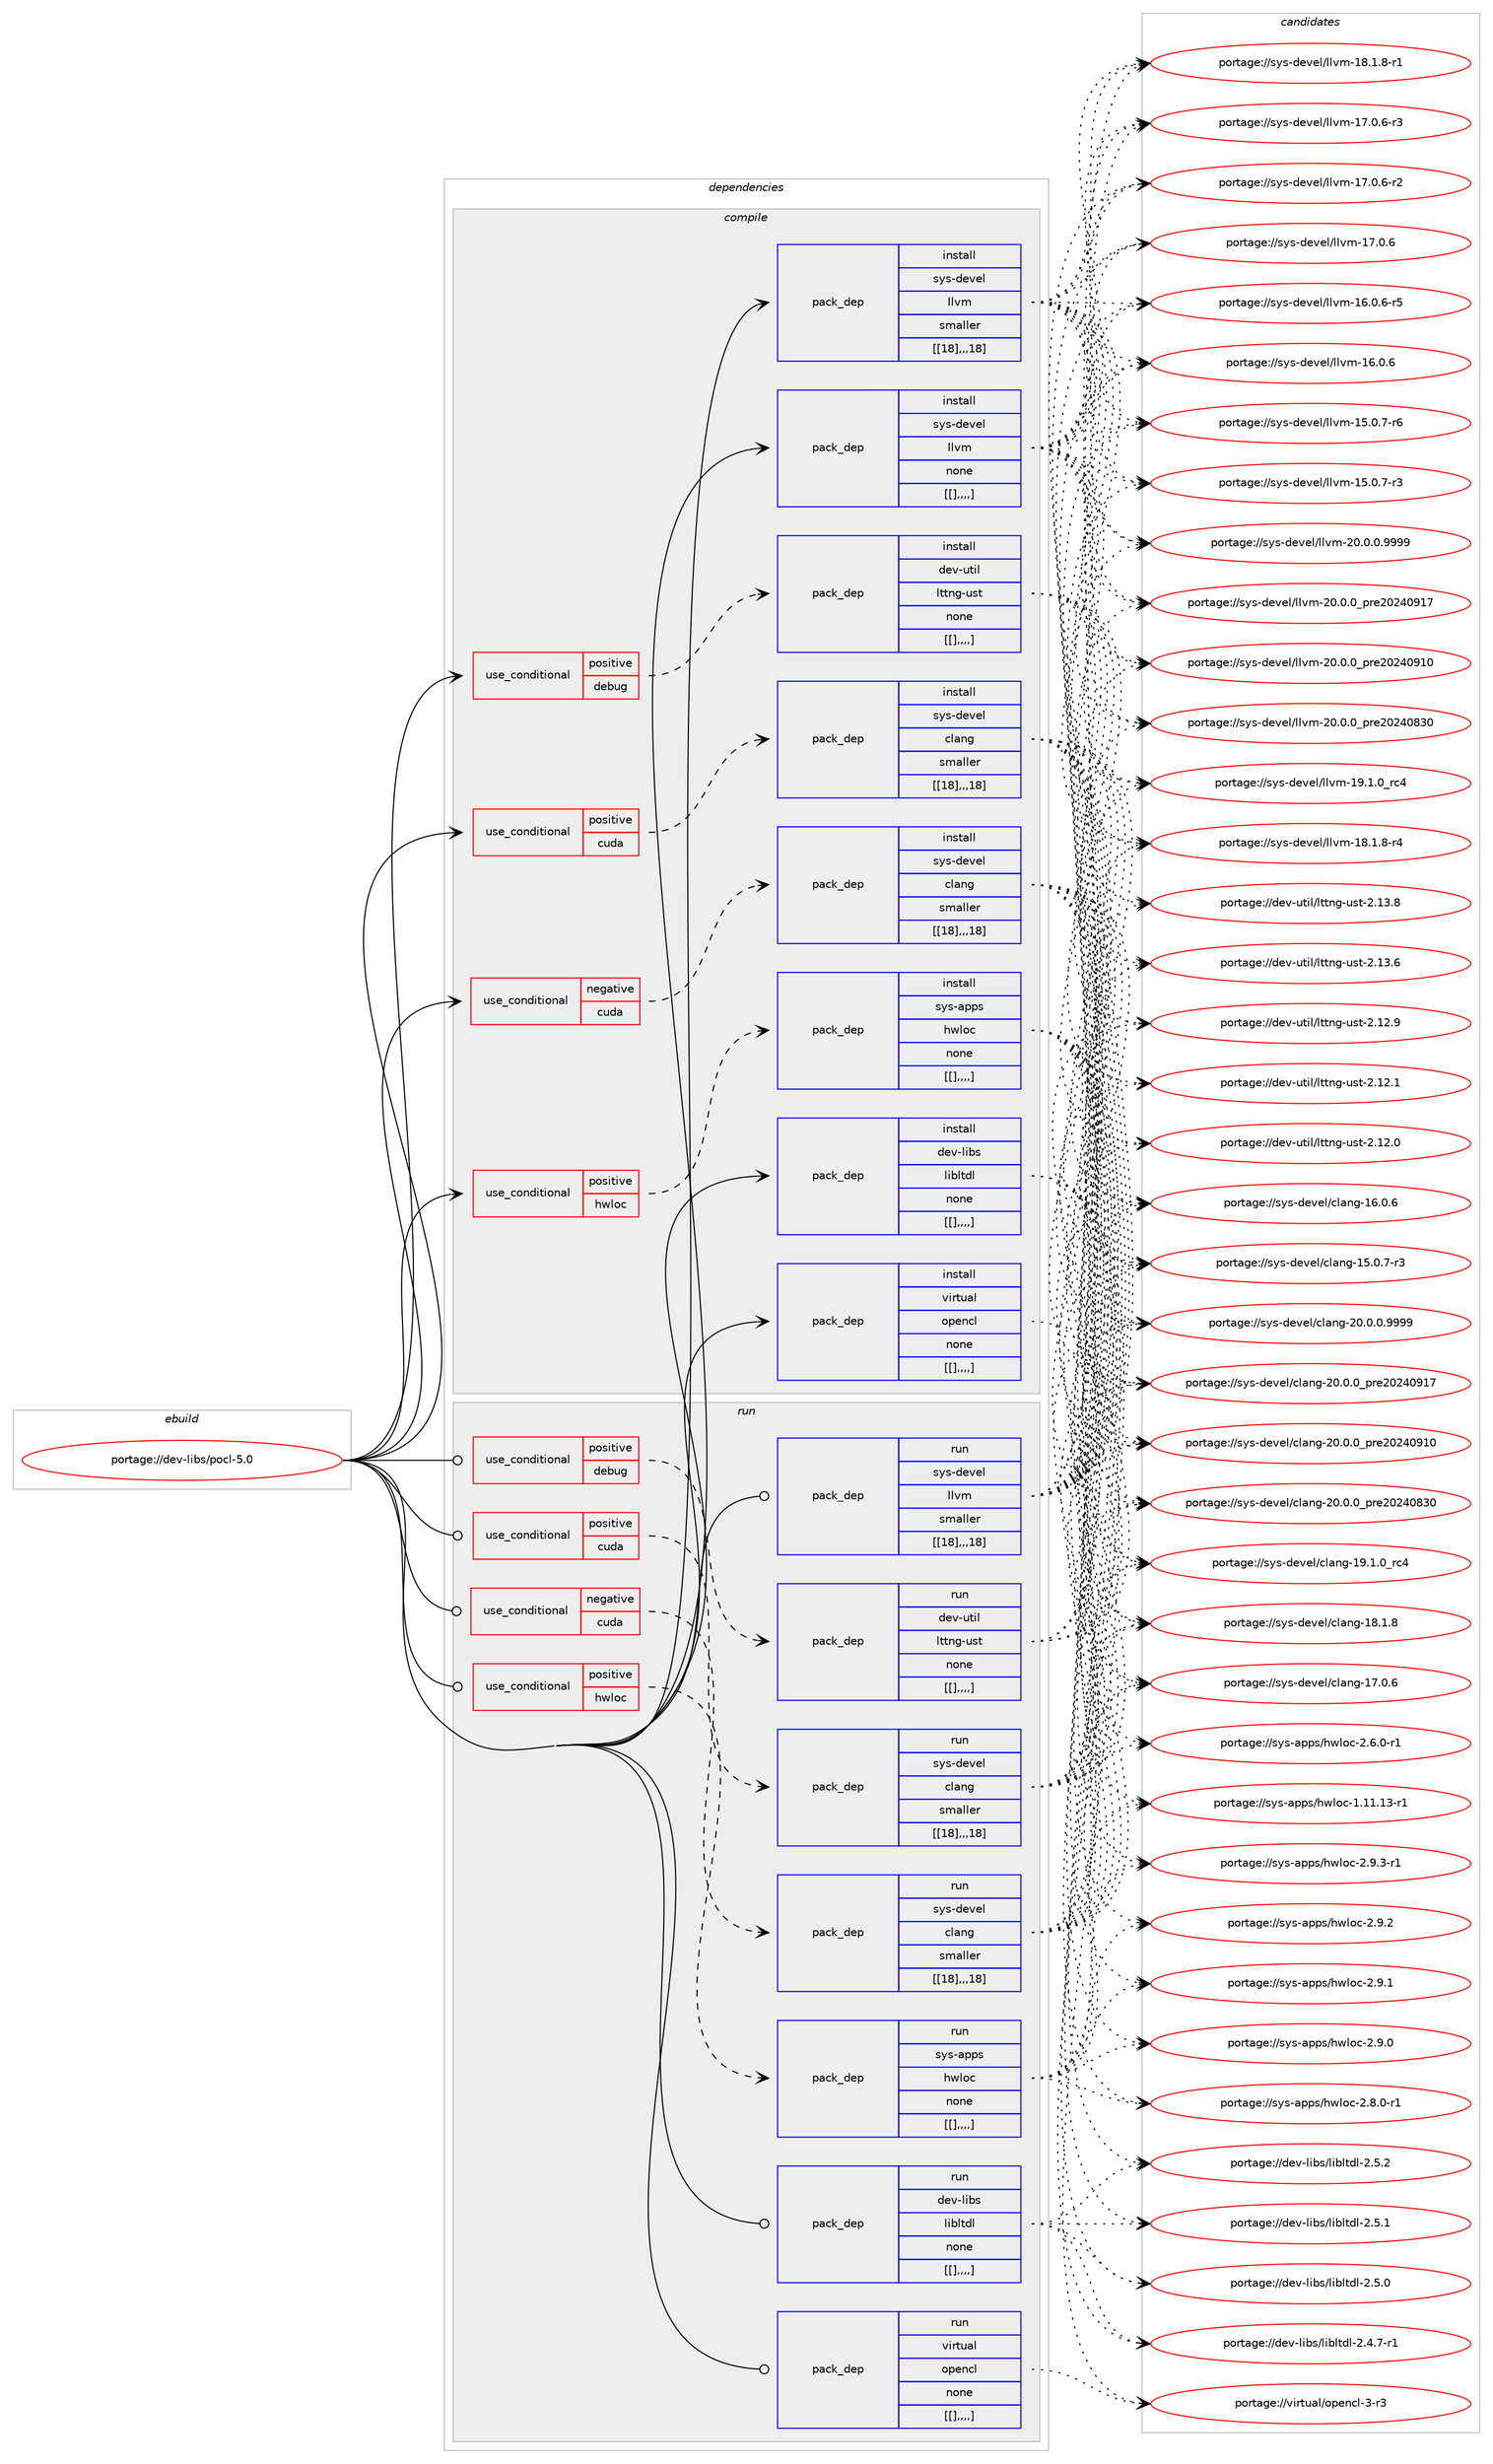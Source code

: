 digraph prolog {

# *************
# Graph options
# *************

newrank=true;
concentrate=true;
compound=true;
graph [rankdir=LR,fontname=Helvetica,fontsize=10,ranksep=1.5];#, ranksep=2.5, nodesep=0.2];
edge  [arrowhead=vee];
node  [fontname=Helvetica,fontsize=10];

# **********
# The ebuild
# **********

subgraph cluster_leftcol {
color=gray;
label=<<i>ebuild</i>>;
id [label="portage://dev-libs/pocl-5.0", color=red, width=4, href="../dev-libs/pocl-5.0.svg"];
}

# ****************
# The dependencies
# ****************

subgraph cluster_midcol {
color=gray;
label=<<i>dependencies</i>>;
subgraph cluster_compile {
fillcolor="#eeeeee";
style=filled;
label=<<i>compile</i>>;
subgraph cond28363 {
dependency113941 [label=<<TABLE BORDER="0" CELLBORDER="1" CELLSPACING="0" CELLPADDING="4"><TR><TD ROWSPAN="3" CELLPADDING="10">use_conditional</TD></TR><TR><TD>negative</TD></TR><TR><TD>cuda</TD></TR></TABLE>>, shape=none, color=red];
subgraph pack84410 {
dependency113942 [label=<<TABLE BORDER="0" CELLBORDER="1" CELLSPACING="0" CELLPADDING="4" WIDTH="220"><TR><TD ROWSPAN="6" CELLPADDING="30">pack_dep</TD></TR><TR><TD WIDTH="110">install</TD></TR><TR><TD>sys-devel</TD></TR><TR><TD>clang</TD></TR><TR><TD>smaller</TD></TR><TR><TD>[[18],,,18]</TD></TR></TABLE>>, shape=none, color=blue];
}
dependency113941:e -> dependency113942:w [weight=20,style="dashed",arrowhead="vee"];
}
id:e -> dependency113941:w [weight=20,style="solid",arrowhead="vee"];
subgraph cond28364 {
dependency113943 [label=<<TABLE BORDER="0" CELLBORDER="1" CELLSPACING="0" CELLPADDING="4"><TR><TD ROWSPAN="3" CELLPADDING="10">use_conditional</TD></TR><TR><TD>positive</TD></TR><TR><TD>cuda</TD></TR></TABLE>>, shape=none, color=red];
subgraph pack84411 {
dependency113944 [label=<<TABLE BORDER="0" CELLBORDER="1" CELLSPACING="0" CELLPADDING="4" WIDTH="220"><TR><TD ROWSPAN="6" CELLPADDING="30">pack_dep</TD></TR><TR><TD WIDTH="110">install</TD></TR><TR><TD>sys-devel</TD></TR><TR><TD>clang</TD></TR><TR><TD>smaller</TD></TR><TR><TD>[[18],,,18]</TD></TR></TABLE>>, shape=none, color=blue];
}
dependency113943:e -> dependency113944:w [weight=20,style="dashed",arrowhead="vee"];
}
id:e -> dependency113943:w [weight=20,style="solid",arrowhead="vee"];
subgraph cond28365 {
dependency113945 [label=<<TABLE BORDER="0" CELLBORDER="1" CELLSPACING="0" CELLPADDING="4"><TR><TD ROWSPAN="3" CELLPADDING="10">use_conditional</TD></TR><TR><TD>positive</TD></TR><TR><TD>debug</TD></TR></TABLE>>, shape=none, color=red];
subgraph pack84412 {
dependency113946 [label=<<TABLE BORDER="0" CELLBORDER="1" CELLSPACING="0" CELLPADDING="4" WIDTH="220"><TR><TD ROWSPAN="6" CELLPADDING="30">pack_dep</TD></TR><TR><TD WIDTH="110">install</TD></TR><TR><TD>dev-util</TD></TR><TR><TD>lttng-ust</TD></TR><TR><TD>none</TD></TR><TR><TD>[[],,,,]</TD></TR></TABLE>>, shape=none, color=blue];
}
dependency113945:e -> dependency113946:w [weight=20,style="dashed",arrowhead="vee"];
}
id:e -> dependency113945:w [weight=20,style="solid",arrowhead="vee"];
subgraph cond28366 {
dependency113947 [label=<<TABLE BORDER="0" CELLBORDER="1" CELLSPACING="0" CELLPADDING="4"><TR><TD ROWSPAN="3" CELLPADDING="10">use_conditional</TD></TR><TR><TD>positive</TD></TR><TR><TD>hwloc</TD></TR></TABLE>>, shape=none, color=red];
subgraph pack84413 {
dependency113948 [label=<<TABLE BORDER="0" CELLBORDER="1" CELLSPACING="0" CELLPADDING="4" WIDTH="220"><TR><TD ROWSPAN="6" CELLPADDING="30">pack_dep</TD></TR><TR><TD WIDTH="110">install</TD></TR><TR><TD>sys-apps</TD></TR><TR><TD>hwloc</TD></TR><TR><TD>none</TD></TR><TR><TD>[[],,,,]</TD></TR></TABLE>>, shape=none, color=blue];
}
dependency113947:e -> dependency113948:w [weight=20,style="dashed",arrowhead="vee"];
}
id:e -> dependency113947:w [weight=20,style="solid",arrowhead="vee"];
subgraph pack84414 {
dependency113949 [label=<<TABLE BORDER="0" CELLBORDER="1" CELLSPACING="0" CELLPADDING="4" WIDTH="220"><TR><TD ROWSPAN="6" CELLPADDING="30">pack_dep</TD></TR><TR><TD WIDTH="110">install</TD></TR><TR><TD>dev-libs</TD></TR><TR><TD>libltdl</TD></TR><TR><TD>none</TD></TR><TR><TD>[[],,,,]</TD></TR></TABLE>>, shape=none, color=blue];
}
id:e -> dependency113949:w [weight=20,style="solid",arrowhead="vee"];
subgraph pack84415 {
dependency113950 [label=<<TABLE BORDER="0" CELLBORDER="1" CELLSPACING="0" CELLPADDING="4" WIDTH="220"><TR><TD ROWSPAN="6" CELLPADDING="30">pack_dep</TD></TR><TR><TD WIDTH="110">install</TD></TR><TR><TD>sys-devel</TD></TR><TR><TD>llvm</TD></TR><TR><TD>smaller</TD></TR><TR><TD>[[18],,,18]</TD></TR></TABLE>>, shape=none, color=blue];
}
id:e -> dependency113950:w [weight=20,style="solid",arrowhead="vee"];
subgraph pack84416 {
dependency113951 [label=<<TABLE BORDER="0" CELLBORDER="1" CELLSPACING="0" CELLPADDING="4" WIDTH="220"><TR><TD ROWSPAN="6" CELLPADDING="30">pack_dep</TD></TR><TR><TD WIDTH="110">install</TD></TR><TR><TD>virtual</TD></TR><TR><TD>opencl</TD></TR><TR><TD>none</TD></TR><TR><TD>[[],,,,]</TD></TR></TABLE>>, shape=none, color=blue];
}
id:e -> dependency113951:w [weight=20,style="solid",arrowhead="vee"];
subgraph pack84417 {
dependency113952 [label=<<TABLE BORDER="0" CELLBORDER="1" CELLSPACING="0" CELLPADDING="4" WIDTH="220"><TR><TD ROWSPAN="6" CELLPADDING="30">pack_dep</TD></TR><TR><TD WIDTH="110">install</TD></TR><TR><TD>sys-devel</TD></TR><TR><TD>llvm</TD></TR><TR><TD>none</TD></TR><TR><TD>[[],,,,]</TD></TR></TABLE>>, shape=none, color=blue];
}
id:e -> dependency113952:w [weight=20,style="solid",arrowhead="vee"];
}
subgraph cluster_compileandrun {
fillcolor="#eeeeee";
style=filled;
label=<<i>compile and run</i>>;
}
subgraph cluster_run {
fillcolor="#eeeeee";
style=filled;
label=<<i>run</i>>;
subgraph cond28367 {
dependency113953 [label=<<TABLE BORDER="0" CELLBORDER="1" CELLSPACING="0" CELLPADDING="4"><TR><TD ROWSPAN="3" CELLPADDING="10">use_conditional</TD></TR><TR><TD>negative</TD></TR><TR><TD>cuda</TD></TR></TABLE>>, shape=none, color=red];
subgraph pack84418 {
dependency113954 [label=<<TABLE BORDER="0" CELLBORDER="1" CELLSPACING="0" CELLPADDING="4" WIDTH="220"><TR><TD ROWSPAN="6" CELLPADDING="30">pack_dep</TD></TR><TR><TD WIDTH="110">run</TD></TR><TR><TD>sys-devel</TD></TR><TR><TD>clang</TD></TR><TR><TD>smaller</TD></TR><TR><TD>[[18],,,18]</TD></TR></TABLE>>, shape=none, color=blue];
}
dependency113953:e -> dependency113954:w [weight=20,style="dashed",arrowhead="vee"];
}
id:e -> dependency113953:w [weight=20,style="solid",arrowhead="odot"];
subgraph cond28368 {
dependency113955 [label=<<TABLE BORDER="0" CELLBORDER="1" CELLSPACING="0" CELLPADDING="4"><TR><TD ROWSPAN="3" CELLPADDING="10">use_conditional</TD></TR><TR><TD>positive</TD></TR><TR><TD>cuda</TD></TR></TABLE>>, shape=none, color=red];
subgraph pack84419 {
dependency113956 [label=<<TABLE BORDER="0" CELLBORDER="1" CELLSPACING="0" CELLPADDING="4" WIDTH="220"><TR><TD ROWSPAN="6" CELLPADDING="30">pack_dep</TD></TR><TR><TD WIDTH="110">run</TD></TR><TR><TD>sys-devel</TD></TR><TR><TD>clang</TD></TR><TR><TD>smaller</TD></TR><TR><TD>[[18],,,18]</TD></TR></TABLE>>, shape=none, color=blue];
}
dependency113955:e -> dependency113956:w [weight=20,style="dashed",arrowhead="vee"];
}
id:e -> dependency113955:w [weight=20,style="solid",arrowhead="odot"];
subgraph cond28369 {
dependency113957 [label=<<TABLE BORDER="0" CELLBORDER="1" CELLSPACING="0" CELLPADDING="4"><TR><TD ROWSPAN="3" CELLPADDING="10">use_conditional</TD></TR><TR><TD>positive</TD></TR><TR><TD>debug</TD></TR></TABLE>>, shape=none, color=red];
subgraph pack84420 {
dependency113958 [label=<<TABLE BORDER="0" CELLBORDER="1" CELLSPACING="0" CELLPADDING="4" WIDTH="220"><TR><TD ROWSPAN="6" CELLPADDING="30">pack_dep</TD></TR><TR><TD WIDTH="110">run</TD></TR><TR><TD>dev-util</TD></TR><TR><TD>lttng-ust</TD></TR><TR><TD>none</TD></TR><TR><TD>[[],,,,]</TD></TR></TABLE>>, shape=none, color=blue];
}
dependency113957:e -> dependency113958:w [weight=20,style="dashed",arrowhead="vee"];
}
id:e -> dependency113957:w [weight=20,style="solid",arrowhead="odot"];
subgraph cond28370 {
dependency113959 [label=<<TABLE BORDER="0" CELLBORDER="1" CELLSPACING="0" CELLPADDING="4"><TR><TD ROWSPAN="3" CELLPADDING="10">use_conditional</TD></TR><TR><TD>positive</TD></TR><TR><TD>hwloc</TD></TR></TABLE>>, shape=none, color=red];
subgraph pack84421 {
dependency113960 [label=<<TABLE BORDER="0" CELLBORDER="1" CELLSPACING="0" CELLPADDING="4" WIDTH="220"><TR><TD ROWSPAN="6" CELLPADDING="30">pack_dep</TD></TR><TR><TD WIDTH="110">run</TD></TR><TR><TD>sys-apps</TD></TR><TR><TD>hwloc</TD></TR><TR><TD>none</TD></TR><TR><TD>[[],,,,]</TD></TR></TABLE>>, shape=none, color=blue];
}
dependency113959:e -> dependency113960:w [weight=20,style="dashed",arrowhead="vee"];
}
id:e -> dependency113959:w [weight=20,style="solid",arrowhead="odot"];
subgraph pack84422 {
dependency113961 [label=<<TABLE BORDER="0" CELLBORDER="1" CELLSPACING="0" CELLPADDING="4" WIDTH="220"><TR><TD ROWSPAN="6" CELLPADDING="30">pack_dep</TD></TR><TR><TD WIDTH="110">run</TD></TR><TR><TD>dev-libs</TD></TR><TR><TD>libltdl</TD></TR><TR><TD>none</TD></TR><TR><TD>[[],,,,]</TD></TR></TABLE>>, shape=none, color=blue];
}
id:e -> dependency113961:w [weight=20,style="solid",arrowhead="odot"];
subgraph pack84423 {
dependency113962 [label=<<TABLE BORDER="0" CELLBORDER="1" CELLSPACING="0" CELLPADDING="4" WIDTH="220"><TR><TD ROWSPAN="6" CELLPADDING="30">pack_dep</TD></TR><TR><TD WIDTH="110">run</TD></TR><TR><TD>sys-devel</TD></TR><TR><TD>llvm</TD></TR><TR><TD>smaller</TD></TR><TR><TD>[[18],,,18]</TD></TR></TABLE>>, shape=none, color=blue];
}
id:e -> dependency113962:w [weight=20,style="solid",arrowhead="odot"];
subgraph pack84424 {
dependency113963 [label=<<TABLE BORDER="0" CELLBORDER="1" CELLSPACING="0" CELLPADDING="4" WIDTH="220"><TR><TD ROWSPAN="6" CELLPADDING="30">pack_dep</TD></TR><TR><TD WIDTH="110">run</TD></TR><TR><TD>virtual</TD></TR><TR><TD>opencl</TD></TR><TR><TD>none</TD></TR><TR><TD>[[],,,,]</TD></TR></TABLE>>, shape=none, color=blue];
}
id:e -> dependency113963:w [weight=20,style="solid",arrowhead="odot"];
}
}

# **************
# The candidates
# **************

subgraph cluster_choices {
rank=same;
color=gray;
label=<<i>candidates</i>>;

subgraph choice84410 {
color=black;
nodesep=1;
choice11512111545100101118101108479910897110103455048464846484657575757 [label="portage://sys-devel/clang-20.0.0.9999", color=red, width=4,href="../sys-devel/clang-20.0.0.9999.svg"];
choice1151211154510010111810110847991089711010345504846484648951121141015048505248574955 [label="portage://sys-devel/clang-20.0.0_pre20240917", color=red, width=4,href="../sys-devel/clang-20.0.0_pre20240917.svg"];
choice1151211154510010111810110847991089711010345504846484648951121141015048505248574948 [label="portage://sys-devel/clang-20.0.0_pre20240910", color=red, width=4,href="../sys-devel/clang-20.0.0_pre20240910.svg"];
choice1151211154510010111810110847991089711010345504846484648951121141015048505248565148 [label="portage://sys-devel/clang-20.0.0_pre20240830", color=red, width=4,href="../sys-devel/clang-20.0.0_pre20240830.svg"];
choice1151211154510010111810110847991089711010345495746494648951149952 [label="portage://sys-devel/clang-19.1.0_rc4", color=red, width=4,href="../sys-devel/clang-19.1.0_rc4.svg"];
choice1151211154510010111810110847991089711010345495646494656 [label="portage://sys-devel/clang-18.1.8", color=red, width=4,href="../sys-devel/clang-18.1.8.svg"];
choice1151211154510010111810110847991089711010345495546484654 [label="portage://sys-devel/clang-17.0.6", color=red, width=4,href="../sys-devel/clang-17.0.6.svg"];
choice1151211154510010111810110847991089711010345495446484654 [label="portage://sys-devel/clang-16.0.6", color=red, width=4,href="../sys-devel/clang-16.0.6.svg"];
choice11512111545100101118101108479910897110103454953464846554511451 [label="portage://sys-devel/clang-15.0.7-r3", color=red, width=4,href="../sys-devel/clang-15.0.7-r3.svg"];
dependency113942:e -> choice11512111545100101118101108479910897110103455048464846484657575757:w [style=dotted,weight="100"];
dependency113942:e -> choice1151211154510010111810110847991089711010345504846484648951121141015048505248574955:w [style=dotted,weight="100"];
dependency113942:e -> choice1151211154510010111810110847991089711010345504846484648951121141015048505248574948:w [style=dotted,weight="100"];
dependency113942:e -> choice1151211154510010111810110847991089711010345504846484648951121141015048505248565148:w [style=dotted,weight="100"];
dependency113942:e -> choice1151211154510010111810110847991089711010345495746494648951149952:w [style=dotted,weight="100"];
dependency113942:e -> choice1151211154510010111810110847991089711010345495646494656:w [style=dotted,weight="100"];
dependency113942:e -> choice1151211154510010111810110847991089711010345495546484654:w [style=dotted,weight="100"];
dependency113942:e -> choice1151211154510010111810110847991089711010345495446484654:w [style=dotted,weight="100"];
dependency113942:e -> choice11512111545100101118101108479910897110103454953464846554511451:w [style=dotted,weight="100"];
}
subgraph choice84411 {
color=black;
nodesep=1;
choice11512111545100101118101108479910897110103455048464846484657575757 [label="portage://sys-devel/clang-20.0.0.9999", color=red, width=4,href="../sys-devel/clang-20.0.0.9999.svg"];
choice1151211154510010111810110847991089711010345504846484648951121141015048505248574955 [label="portage://sys-devel/clang-20.0.0_pre20240917", color=red, width=4,href="../sys-devel/clang-20.0.0_pre20240917.svg"];
choice1151211154510010111810110847991089711010345504846484648951121141015048505248574948 [label="portage://sys-devel/clang-20.0.0_pre20240910", color=red, width=4,href="../sys-devel/clang-20.0.0_pre20240910.svg"];
choice1151211154510010111810110847991089711010345504846484648951121141015048505248565148 [label="portage://sys-devel/clang-20.0.0_pre20240830", color=red, width=4,href="../sys-devel/clang-20.0.0_pre20240830.svg"];
choice1151211154510010111810110847991089711010345495746494648951149952 [label="portage://sys-devel/clang-19.1.0_rc4", color=red, width=4,href="../sys-devel/clang-19.1.0_rc4.svg"];
choice1151211154510010111810110847991089711010345495646494656 [label="portage://sys-devel/clang-18.1.8", color=red, width=4,href="../sys-devel/clang-18.1.8.svg"];
choice1151211154510010111810110847991089711010345495546484654 [label="portage://sys-devel/clang-17.0.6", color=red, width=4,href="../sys-devel/clang-17.0.6.svg"];
choice1151211154510010111810110847991089711010345495446484654 [label="portage://sys-devel/clang-16.0.6", color=red, width=4,href="../sys-devel/clang-16.0.6.svg"];
choice11512111545100101118101108479910897110103454953464846554511451 [label="portage://sys-devel/clang-15.0.7-r3", color=red, width=4,href="../sys-devel/clang-15.0.7-r3.svg"];
dependency113944:e -> choice11512111545100101118101108479910897110103455048464846484657575757:w [style=dotted,weight="100"];
dependency113944:e -> choice1151211154510010111810110847991089711010345504846484648951121141015048505248574955:w [style=dotted,weight="100"];
dependency113944:e -> choice1151211154510010111810110847991089711010345504846484648951121141015048505248574948:w [style=dotted,weight="100"];
dependency113944:e -> choice1151211154510010111810110847991089711010345504846484648951121141015048505248565148:w [style=dotted,weight="100"];
dependency113944:e -> choice1151211154510010111810110847991089711010345495746494648951149952:w [style=dotted,weight="100"];
dependency113944:e -> choice1151211154510010111810110847991089711010345495646494656:w [style=dotted,weight="100"];
dependency113944:e -> choice1151211154510010111810110847991089711010345495546484654:w [style=dotted,weight="100"];
dependency113944:e -> choice1151211154510010111810110847991089711010345495446484654:w [style=dotted,weight="100"];
dependency113944:e -> choice11512111545100101118101108479910897110103454953464846554511451:w [style=dotted,weight="100"];
}
subgraph choice84412 {
color=black;
nodesep=1;
choice10010111845117116105108471081161161101034511711511645504649514656 [label="portage://dev-util/lttng-ust-2.13.8", color=red, width=4,href="../dev-util/lttng-ust-2.13.8.svg"];
choice10010111845117116105108471081161161101034511711511645504649514654 [label="portage://dev-util/lttng-ust-2.13.6", color=red, width=4,href="../dev-util/lttng-ust-2.13.6.svg"];
choice10010111845117116105108471081161161101034511711511645504649504657 [label="portage://dev-util/lttng-ust-2.12.9", color=red, width=4,href="../dev-util/lttng-ust-2.12.9.svg"];
choice10010111845117116105108471081161161101034511711511645504649504649 [label="portage://dev-util/lttng-ust-2.12.1", color=red, width=4,href="../dev-util/lttng-ust-2.12.1.svg"];
choice10010111845117116105108471081161161101034511711511645504649504648 [label="portage://dev-util/lttng-ust-2.12.0", color=red, width=4,href="../dev-util/lttng-ust-2.12.0.svg"];
dependency113946:e -> choice10010111845117116105108471081161161101034511711511645504649514656:w [style=dotted,weight="100"];
dependency113946:e -> choice10010111845117116105108471081161161101034511711511645504649514654:w [style=dotted,weight="100"];
dependency113946:e -> choice10010111845117116105108471081161161101034511711511645504649504657:w [style=dotted,weight="100"];
dependency113946:e -> choice10010111845117116105108471081161161101034511711511645504649504649:w [style=dotted,weight="100"];
dependency113946:e -> choice10010111845117116105108471081161161101034511711511645504649504648:w [style=dotted,weight="100"];
}
subgraph choice84413 {
color=black;
nodesep=1;
choice115121115459711211211547104119108111994550465746514511449 [label="portage://sys-apps/hwloc-2.9.3-r1", color=red, width=4,href="../sys-apps/hwloc-2.9.3-r1.svg"];
choice11512111545971121121154710411910811199455046574650 [label="portage://sys-apps/hwloc-2.9.2", color=red, width=4,href="../sys-apps/hwloc-2.9.2.svg"];
choice11512111545971121121154710411910811199455046574649 [label="portage://sys-apps/hwloc-2.9.1", color=red, width=4,href="../sys-apps/hwloc-2.9.1.svg"];
choice11512111545971121121154710411910811199455046574648 [label="portage://sys-apps/hwloc-2.9.0", color=red, width=4,href="../sys-apps/hwloc-2.9.0.svg"];
choice115121115459711211211547104119108111994550465646484511449 [label="portage://sys-apps/hwloc-2.8.0-r1", color=red, width=4,href="../sys-apps/hwloc-2.8.0-r1.svg"];
choice115121115459711211211547104119108111994550465446484511449 [label="portage://sys-apps/hwloc-2.6.0-r1", color=red, width=4,href="../sys-apps/hwloc-2.6.0-r1.svg"];
choice1151211154597112112115471041191081119945494649494649514511449 [label="portage://sys-apps/hwloc-1.11.13-r1", color=red, width=4,href="../sys-apps/hwloc-1.11.13-r1.svg"];
dependency113948:e -> choice115121115459711211211547104119108111994550465746514511449:w [style=dotted,weight="100"];
dependency113948:e -> choice11512111545971121121154710411910811199455046574650:w [style=dotted,weight="100"];
dependency113948:e -> choice11512111545971121121154710411910811199455046574649:w [style=dotted,weight="100"];
dependency113948:e -> choice11512111545971121121154710411910811199455046574648:w [style=dotted,weight="100"];
dependency113948:e -> choice115121115459711211211547104119108111994550465646484511449:w [style=dotted,weight="100"];
dependency113948:e -> choice115121115459711211211547104119108111994550465446484511449:w [style=dotted,weight="100"];
dependency113948:e -> choice1151211154597112112115471041191081119945494649494649514511449:w [style=dotted,weight="100"];
}
subgraph choice84414 {
color=black;
nodesep=1;
choice10010111845108105981154710810598108116100108455046534650 [label="portage://dev-libs/libltdl-2.5.2", color=red, width=4,href="../dev-libs/libltdl-2.5.2.svg"];
choice10010111845108105981154710810598108116100108455046534649 [label="portage://dev-libs/libltdl-2.5.1", color=red, width=4,href="../dev-libs/libltdl-2.5.1.svg"];
choice10010111845108105981154710810598108116100108455046534648 [label="portage://dev-libs/libltdl-2.5.0", color=red, width=4,href="../dev-libs/libltdl-2.5.0.svg"];
choice100101118451081059811547108105981081161001084550465246554511449 [label="portage://dev-libs/libltdl-2.4.7-r1", color=red, width=4,href="../dev-libs/libltdl-2.4.7-r1.svg"];
dependency113949:e -> choice10010111845108105981154710810598108116100108455046534650:w [style=dotted,weight="100"];
dependency113949:e -> choice10010111845108105981154710810598108116100108455046534649:w [style=dotted,weight="100"];
dependency113949:e -> choice10010111845108105981154710810598108116100108455046534648:w [style=dotted,weight="100"];
dependency113949:e -> choice100101118451081059811547108105981081161001084550465246554511449:w [style=dotted,weight="100"];
}
subgraph choice84415 {
color=black;
nodesep=1;
choice1151211154510010111810110847108108118109455048464846484657575757 [label="portage://sys-devel/llvm-20.0.0.9999", color=red, width=4,href="../sys-devel/llvm-20.0.0.9999.svg"];
choice115121115451001011181011084710810811810945504846484648951121141015048505248574955 [label="portage://sys-devel/llvm-20.0.0_pre20240917", color=red, width=4,href="../sys-devel/llvm-20.0.0_pre20240917.svg"];
choice115121115451001011181011084710810811810945504846484648951121141015048505248574948 [label="portage://sys-devel/llvm-20.0.0_pre20240910", color=red, width=4,href="../sys-devel/llvm-20.0.0_pre20240910.svg"];
choice115121115451001011181011084710810811810945504846484648951121141015048505248565148 [label="portage://sys-devel/llvm-20.0.0_pre20240830", color=red, width=4,href="../sys-devel/llvm-20.0.0_pre20240830.svg"];
choice115121115451001011181011084710810811810945495746494648951149952 [label="portage://sys-devel/llvm-19.1.0_rc4", color=red, width=4,href="../sys-devel/llvm-19.1.0_rc4.svg"];
choice1151211154510010111810110847108108118109454956464946564511452 [label="portage://sys-devel/llvm-18.1.8-r4", color=red, width=4,href="../sys-devel/llvm-18.1.8-r4.svg"];
choice1151211154510010111810110847108108118109454956464946564511449 [label="portage://sys-devel/llvm-18.1.8-r1", color=red, width=4,href="../sys-devel/llvm-18.1.8-r1.svg"];
choice1151211154510010111810110847108108118109454955464846544511451 [label="portage://sys-devel/llvm-17.0.6-r3", color=red, width=4,href="../sys-devel/llvm-17.0.6-r3.svg"];
choice1151211154510010111810110847108108118109454955464846544511450 [label="portage://sys-devel/llvm-17.0.6-r2", color=red, width=4,href="../sys-devel/llvm-17.0.6-r2.svg"];
choice115121115451001011181011084710810811810945495546484654 [label="portage://sys-devel/llvm-17.0.6", color=red, width=4,href="../sys-devel/llvm-17.0.6.svg"];
choice1151211154510010111810110847108108118109454954464846544511453 [label="portage://sys-devel/llvm-16.0.6-r5", color=red, width=4,href="../sys-devel/llvm-16.0.6-r5.svg"];
choice115121115451001011181011084710810811810945495446484654 [label="portage://sys-devel/llvm-16.0.6", color=red, width=4,href="../sys-devel/llvm-16.0.6.svg"];
choice1151211154510010111810110847108108118109454953464846554511454 [label="portage://sys-devel/llvm-15.0.7-r6", color=red, width=4,href="../sys-devel/llvm-15.0.7-r6.svg"];
choice1151211154510010111810110847108108118109454953464846554511451 [label="portage://sys-devel/llvm-15.0.7-r3", color=red, width=4,href="../sys-devel/llvm-15.0.7-r3.svg"];
dependency113950:e -> choice1151211154510010111810110847108108118109455048464846484657575757:w [style=dotted,weight="100"];
dependency113950:e -> choice115121115451001011181011084710810811810945504846484648951121141015048505248574955:w [style=dotted,weight="100"];
dependency113950:e -> choice115121115451001011181011084710810811810945504846484648951121141015048505248574948:w [style=dotted,weight="100"];
dependency113950:e -> choice115121115451001011181011084710810811810945504846484648951121141015048505248565148:w [style=dotted,weight="100"];
dependency113950:e -> choice115121115451001011181011084710810811810945495746494648951149952:w [style=dotted,weight="100"];
dependency113950:e -> choice1151211154510010111810110847108108118109454956464946564511452:w [style=dotted,weight="100"];
dependency113950:e -> choice1151211154510010111810110847108108118109454956464946564511449:w [style=dotted,weight="100"];
dependency113950:e -> choice1151211154510010111810110847108108118109454955464846544511451:w [style=dotted,weight="100"];
dependency113950:e -> choice1151211154510010111810110847108108118109454955464846544511450:w [style=dotted,weight="100"];
dependency113950:e -> choice115121115451001011181011084710810811810945495546484654:w [style=dotted,weight="100"];
dependency113950:e -> choice1151211154510010111810110847108108118109454954464846544511453:w [style=dotted,weight="100"];
dependency113950:e -> choice115121115451001011181011084710810811810945495446484654:w [style=dotted,weight="100"];
dependency113950:e -> choice1151211154510010111810110847108108118109454953464846554511454:w [style=dotted,weight="100"];
dependency113950:e -> choice1151211154510010111810110847108108118109454953464846554511451:w [style=dotted,weight="100"];
}
subgraph choice84416 {
color=black;
nodesep=1;
choice11810511411611797108471111121011109910845514511451 [label="portage://virtual/opencl-3-r3", color=red, width=4,href="../virtual/opencl-3-r3.svg"];
dependency113951:e -> choice11810511411611797108471111121011109910845514511451:w [style=dotted,weight="100"];
}
subgraph choice84417 {
color=black;
nodesep=1;
choice1151211154510010111810110847108108118109455048464846484657575757 [label="portage://sys-devel/llvm-20.0.0.9999", color=red, width=4,href="../sys-devel/llvm-20.0.0.9999.svg"];
choice115121115451001011181011084710810811810945504846484648951121141015048505248574955 [label="portage://sys-devel/llvm-20.0.0_pre20240917", color=red, width=4,href="../sys-devel/llvm-20.0.0_pre20240917.svg"];
choice115121115451001011181011084710810811810945504846484648951121141015048505248574948 [label="portage://sys-devel/llvm-20.0.0_pre20240910", color=red, width=4,href="../sys-devel/llvm-20.0.0_pre20240910.svg"];
choice115121115451001011181011084710810811810945504846484648951121141015048505248565148 [label="portage://sys-devel/llvm-20.0.0_pre20240830", color=red, width=4,href="../sys-devel/llvm-20.0.0_pre20240830.svg"];
choice115121115451001011181011084710810811810945495746494648951149952 [label="portage://sys-devel/llvm-19.1.0_rc4", color=red, width=4,href="../sys-devel/llvm-19.1.0_rc4.svg"];
choice1151211154510010111810110847108108118109454956464946564511452 [label="portage://sys-devel/llvm-18.1.8-r4", color=red, width=4,href="../sys-devel/llvm-18.1.8-r4.svg"];
choice1151211154510010111810110847108108118109454956464946564511449 [label="portage://sys-devel/llvm-18.1.8-r1", color=red, width=4,href="../sys-devel/llvm-18.1.8-r1.svg"];
choice1151211154510010111810110847108108118109454955464846544511451 [label="portage://sys-devel/llvm-17.0.6-r3", color=red, width=4,href="../sys-devel/llvm-17.0.6-r3.svg"];
choice1151211154510010111810110847108108118109454955464846544511450 [label="portage://sys-devel/llvm-17.0.6-r2", color=red, width=4,href="../sys-devel/llvm-17.0.6-r2.svg"];
choice115121115451001011181011084710810811810945495546484654 [label="portage://sys-devel/llvm-17.0.6", color=red, width=4,href="../sys-devel/llvm-17.0.6.svg"];
choice1151211154510010111810110847108108118109454954464846544511453 [label="portage://sys-devel/llvm-16.0.6-r5", color=red, width=4,href="../sys-devel/llvm-16.0.6-r5.svg"];
choice115121115451001011181011084710810811810945495446484654 [label="portage://sys-devel/llvm-16.0.6", color=red, width=4,href="../sys-devel/llvm-16.0.6.svg"];
choice1151211154510010111810110847108108118109454953464846554511454 [label="portage://sys-devel/llvm-15.0.7-r6", color=red, width=4,href="../sys-devel/llvm-15.0.7-r6.svg"];
choice1151211154510010111810110847108108118109454953464846554511451 [label="portage://sys-devel/llvm-15.0.7-r3", color=red, width=4,href="../sys-devel/llvm-15.0.7-r3.svg"];
dependency113952:e -> choice1151211154510010111810110847108108118109455048464846484657575757:w [style=dotted,weight="100"];
dependency113952:e -> choice115121115451001011181011084710810811810945504846484648951121141015048505248574955:w [style=dotted,weight="100"];
dependency113952:e -> choice115121115451001011181011084710810811810945504846484648951121141015048505248574948:w [style=dotted,weight="100"];
dependency113952:e -> choice115121115451001011181011084710810811810945504846484648951121141015048505248565148:w [style=dotted,weight="100"];
dependency113952:e -> choice115121115451001011181011084710810811810945495746494648951149952:w [style=dotted,weight="100"];
dependency113952:e -> choice1151211154510010111810110847108108118109454956464946564511452:w [style=dotted,weight="100"];
dependency113952:e -> choice1151211154510010111810110847108108118109454956464946564511449:w [style=dotted,weight="100"];
dependency113952:e -> choice1151211154510010111810110847108108118109454955464846544511451:w [style=dotted,weight="100"];
dependency113952:e -> choice1151211154510010111810110847108108118109454955464846544511450:w [style=dotted,weight="100"];
dependency113952:e -> choice115121115451001011181011084710810811810945495546484654:w [style=dotted,weight="100"];
dependency113952:e -> choice1151211154510010111810110847108108118109454954464846544511453:w [style=dotted,weight="100"];
dependency113952:e -> choice115121115451001011181011084710810811810945495446484654:w [style=dotted,weight="100"];
dependency113952:e -> choice1151211154510010111810110847108108118109454953464846554511454:w [style=dotted,weight="100"];
dependency113952:e -> choice1151211154510010111810110847108108118109454953464846554511451:w [style=dotted,weight="100"];
}
subgraph choice84418 {
color=black;
nodesep=1;
choice11512111545100101118101108479910897110103455048464846484657575757 [label="portage://sys-devel/clang-20.0.0.9999", color=red, width=4,href="../sys-devel/clang-20.0.0.9999.svg"];
choice1151211154510010111810110847991089711010345504846484648951121141015048505248574955 [label="portage://sys-devel/clang-20.0.0_pre20240917", color=red, width=4,href="../sys-devel/clang-20.0.0_pre20240917.svg"];
choice1151211154510010111810110847991089711010345504846484648951121141015048505248574948 [label="portage://sys-devel/clang-20.0.0_pre20240910", color=red, width=4,href="../sys-devel/clang-20.0.0_pre20240910.svg"];
choice1151211154510010111810110847991089711010345504846484648951121141015048505248565148 [label="portage://sys-devel/clang-20.0.0_pre20240830", color=red, width=4,href="../sys-devel/clang-20.0.0_pre20240830.svg"];
choice1151211154510010111810110847991089711010345495746494648951149952 [label="portage://sys-devel/clang-19.1.0_rc4", color=red, width=4,href="../sys-devel/clang-19.1.0_rc4.svg"];
choice1151211154510010111810110847991089711010345495646494656 [label="portage://sys-devel/clang-18.1.8", color=red, width=4,href="../sys-devel/clang-18.1.8.svg"];
choice1151211154510010111810110847991089711010345495546484654 [label="portage://sys-devel/clang-17.0.6", color=red, width=4,href="../sys-devel/clang-17.0.6.svg"];
choice1151211154510010111810110847991089711010345495446484654 [label="portage://sys-devel/clang-16.0.6", color=red, width=4,href="../sys-devel/clang-16.0.6.svg"];
choice11512111545100101118101108479910897110103454953464846554511451 [label="portage://sys-devel/clang-15.0.7-r3", color=red, width=4,href="../sys-devel/clang-15.0.7-r3.svg"];
dependency113954:e -> choice11512111545100101118101108479910897110103455048464846484657575757:w [style=dotted,weight="100"];
dependency113954:e -> choice1151211154510010111810110847991089711010345504846484648951121141015048505248574955:w [style=dotted,weight="100"];
dependency113954:e -> choice1151211154510010111810110847991089711010345504846484648951121141015048505248574948:w [style=dotted,weight="100"];
dependency113954:e -> choice1151211154510010111810110847991089711010345504846484648951121141015048505248565148:w [style=dotted,weight="100"];
dependency113954:e -> choice1151211154510010111810110847991089711010345495746494648951149952:w [style=dotted,weight="100"];
dependency113954:e -> choice1151211154510010111810110847991089711010345495646494656:w [style=dotted,weight="100"];
dependency113954:e -> choice1151211154510010111810110847991089711010345495546484654:w [style=dotted,weight="100"];
dependency113954:e -> choice1151211154510010111810110847991089711010345495446484654:w [style=dotted,weight="100"];
dependency113954:e -> choice11512111545100101118101108479910897110103454953464846554511451:w [style=dotted,weight="100"];
}
subgraph choice84419 {
color=black;
nodesep=1;
choice11512111545100101118101108479910897110103455048464846484657575757 [label="portage://sys-devel/clang-20.0.0.9999", color=red, width=4,href="../sys-devel/clang-20.0.0.9999.svg"];
choice1151211154510010111810110847991089711010345504846484648951121141015048505248574955 [label="portage://sys-devel/clang-20.0.0_pre20240917", color=red, width=4,href="../sys-devel/clang-20.0.0_pre20240917.svg"];
choice1151211154510010111810110847991089711010345504846484648951121141015048505248574948 [label="portage://sys-devel/clang-20.0.0_pre20240910", color=red, width=4,href="../sys-devel/clang-20.0.0_pre20240910.svg"];
choice1151211154510010111810110847991089711010345504846484648951121141015048505248565148 [label="portage://sys-devel/clang-20.0.0_pre20240830", color=red, width=4,href="../sys-devel/clang-20.0.0_pre20240830.svg"];
choice1151211154510010111810110847991089711010345495746494648951149952 [label="portage://sys-devel/clang-19.1.0_rc4", color=red, width=4,href="../sys-devel/clang-19.1.0_rc4.svg"];
choice1151211154510010111810110847991089711010345495646494656 [label="portage://sys-devel/clang-18.1.8", color=red, width=4,href="../sys-devel/clang-18.1.8.svg"];
choice1151211154510010111810110847991089711010345495546484654 [label="portage://sys-devel/clang-17.0.6", color=red, width=4,href="../sys-devel/clang-17.0.6.svg"];
choice1151211154510010111810110847991089711010345495446484654 [label="portage://sys-devel/clang-16.0.6", color=red, width=4,href="../sys-devel/clang-16.0.6.svg"];
choice11512111545100101118101108479910897110103454953464846554511451 [label="portage://sys-devel/clang-15.0.7-r3", color=red, width=4,href="../sys-devel/clang-15.0.7-r3.svg"];
dependency113956:e -> choice11512111545100101118101108479910897110103455048464846484657575757:w [style=dotted,weight="100"];
dependency113956:e -> choice1151211154510010111810110847991089711010345504846484648951121141015048505248574955:w [style=dotted,weight="100"];
dependency113956:e -> choice1151211154510010111810110847991089711010345504846484648951121141015048505248574948:w [style=dotted,weight="100"];
dependency113956:e -> choice1151211154510010111810110847991089711010345504846484648951121141015048505248565148:w [style=dotted,weight="100"];
dependency113956:e -> choice1151211154510010111810110847991089711010345495746494648951149952:w [style=dotted,weight="100"];
dependency113956:e -> choice1151211154510010111810110847991089711010345495646494656:w [style=dotted,weight="100"];
dependency113956:e -> choice1151211154510010111810110847991089711010345495546484654:w [style=dotted,weight="100"];
dependency113956:e -> choice1151211154510010111810110847991089711010345495446484654:w [style=dotted,weight="100"];
dependency113956:e -> choice11512111545100101118101108479910897110103454953464846554511451:w [style=dotted,weight="100"];
}
subgraph choice84420 {
color=black;
nodesep=1;
choice10010111845117116105108471081161161101034511711511645504649514656 [label="portage://dev-util/lttng-ust-2.13.8", color=red, width=4,href="../dev-util/lttng-ust-2.13.8.svg"];
choice10010111845117116105108471081161161101034511711511645504649514654 [label="portage://dev-util/lttng-ust-2.13.6", color=red, width=4,href="../dev-util/lttng-ust-2.13.6.svg"];
choice10010111845117116105108471081161161101034511711511645504649504657 [label="portage://dev-util/lttng-ust-2.12.9", color=red, width=4,href="../dev-util/lttng-ust-2.12.9.svg"];
choice10010111845117116105108471081161161101034511711511645504649504649 [label="portage://dev-util/lttng-ust-2.12.1", color=red, width=4,href="../dev-util/lttng-ust-2.12.1.svg"];
choice10010111845117116105108471081161161101034511711511645504649504648 [label="portage://dev-util/lttng-ust-2.12.0", color=red, width=4,href="../dev-util/lttng-ust-2.12.0.svg"];
dependency113958:e -> choice10010111845117116105108471081161161101034511711511645504649514656:w [style=dotted,weight="100"];
dependency113958:e -> choice10010111845117116105108471081161161101034511711511645504649514654:w [style=dotted,weight="100"];
dependency113958:e -> choice10010111845117116105108471081161161101034511711511645504649504657:w [style=dotted,weight="100"];
dependency113958:e -> choice10010111845117116105108471081161161101034511711511645504649504649:w [style=dotted,weight="100"];
dependency113958:e -> choice10010111845117116105108471081161161101034511711511645504649504648:w [style=dotted,weight="100"];
}
subgraph choice84421 {
color=black;
nodesep=1;
choice115121115459711211211547104119108111994550465746514511449 [label="portage://sys-apps/hwloc-2.9.3-r1", color=red, width=4,href="../sys-apps/hwloc-2.9.3-r1.svg"];
choice11512111545971121121154710411910811199455046574650 [label="portage://sys-apps/hwloc-2.9.2", color=red, width=4,href="../sys-apps/hwloc-2.9.2.svg"];
choice11512111545971121121154710411910811199455046574649 [label="portage://sys-apps/hwloc-2.9.1", color=red, width=4,href="../sys-apps/hwloc-2.9.1.svg"];
choice11512111545971121121154710411910811199455046574648 [label="portage://sys-apps/hwloc-2.9.0", color=red, width=4,href="../sys-apps/hwloc-2.9.0.svg"];
choice115121115459711211211547104119108111994550465646484511449 [label="portage://sys-apps/hwloc-2.8.0-r1", color=red, width=4,href="../sys-apps/hwloc-2.8.0-r1.svg"];
choice115121115459711211211547104119108111994550465446484511449 [label="portage://sys-apps/hwloc-2.6.0-r1", color=red, width=4,href="../sys-apps/hwloc-2.6.0-r1.svg"];
choice1151211154597112112115471041191081119945494649494649514511449 [label="portage://sys-apps/hwloc-1.11.13-r1", color=red, width=4,href="../sys-apps/hwloc-1.11.13-r1.svg"];
dependency113960:e -> choice115121115459711211211547104119108111994550465746514511449:w [style=dotted,weight="100"];
dependency113960:e -> choice11512111545971121121154710411910811199455046574650:w [style=dotted,weight="100"];
dependency113960:e -> choice11512111545971121121154710411910811199455046574649:w [style=dotted,weight="100"];
dependency113960:e -> choice11512111545971121121154710411910811199455046574648:w [style=dotted,weight="100"];
dependency113960:e -> choice115121115459711211211547104119108111994550465646484511449:w [style=dotted,weight="100"];
dependency113960:e -> choice115121115459711211211547104119108111994550465446484511449:w [style=dotted,weight="100"];
dependency113960:e -> choice1151211154597112112115471041191081119945494649494649514511449:w [style=dotted,weight="100"];
}
subgraph choice84422 {
color=black;
nodesep=1;
choice10010111845108105981154710810598108116100108455046534650 [label="portage://dev-libs/libltdl-2.5.2", color=red, width=4,href="../dev-libs/libltdl-2.5.2.svg"];
choice10010111845108105981154710810598108116100108455046534649 [label="portage://dev-libs/libltdl-2.5.1", color=red, width=4,href="../dev-libs/libltdl-2.5.1.svg"];
choice10010111845108105981154710810598108116100108455046534648 [label="portage://dev-libs/libltdl-2.5.0", color=red, width=4,href="../dev-libs/libltdl-2.5.0.svg"];
choice100101118451081059811547108105981081161001084550465246554511449 [label="portage://dev-libs/libltdl-2.4.7-r1", color=red, width=4,href="../dev-libs/libltdl-2.4.7-r1.svg"];
dependency113961:e -> choice10010111845108105981154710810598108116100108455046534650:w [style=dotted,weight="100"];
dependency113961:e -> choice10010111845108105981154710810598108116100108455046534649:w [style=dotted,weight="100"];
dependency113961:e -> choice10010111845108105981154710810598108116100108455046534648:w [style=dotted,weight="100"];
dependency113961:e -> choice100101118451081059811547108105981081161001084550465246554511449:w [style=dotted,weight="100"];
}
subgraph choice84423 {
color=black;
nodesep=1;
choice1151211154510010111810110847108108118109455048464846484657575757 [label="portage://sys-devel/llvm-20.0.0.9999", color=red, width=4,href="../sys-devel/llvm-20.0.0.9999.svg"];
choice115121115451001011181011084710810811810945504846484648951121141015048505248574955 [label="portage://sys-devel/llvm-20.0.0_pre20240917", color=red, width=4,href="../sys-devel/llvm-20.0.0_pre20240917.svg"];
choice115121115451001011181011084710810811810945504846484648951121141015048505248574948 [label="portage://sys-devel/llvm-20.0.0_pre20240910", color=red, width=4,href="../sys-devel/llvm-20.0.0_pre20240910.svg"];
choice115121115451001011181011084710810811810945504846484648951121141015048505248565148 [label="portage://sys-devel/llvm-20.0.0_pre20240830", color=red, width=4,href="../sys-devel/llvm-20.0.0_pre20240830.svg"];
choice115121115451001011181011084710810811810945495746494648951149952 [label="portage://sys-devel/llvm-19.1.0_rc4", color=red, width=4,href="../sys-devel/llvm-19.1.0_rc4.svg"];
choice1151211154510010111810110847108108118109454956464946564511452 [label="portage://sys-devel/llvm-18.1.8-r4", color=red, width=4,href="../sys-devel/llvm-18.1.8-r4.svg"];
choice1151211154510010111810110847108108118109454956464946564511449 [label="portage://sys-devel/llvm-18.1.8-r1", color=red, width=4,href="../sys-devel/llvm-18.1.8-r1.svg"];
choice1151211154510010111810110847108108118109454955464846544511451 [label="portage://sys-devel/llvm-17.0.6-r3", color=red, width=4,href="../sys-devel/llvm-17.0.6-r3.svg"];
choice1151211154510010111810110847108108118109454955464846544511450 [label="portage://sys-devel/llvm-17.0.6-r2", color=red, width=4,href="../sys-devel/llvm-17.0.6-r2.svg"];
choice115121115451001011181011084710810811810945495546484654 [label="portage://sys-devel/llvm-17.0.6", color=red, width=4,href="../sys-devel/llvm-17.0.6.svg"];
choice1151211154510010111810110847108108118109454954464846544511453 [label="portage://sys-devel/llvm-16.0.6-r5", color=red, width=4,href="../sys-devel/llvm-16.0.6-r5.svg"];
choice115121115451001011181011084710810811810945495446484654 [label="portage://sys-devel/llvm-16.0.6", color=red, width=4,href="../sys-devel/llvm-16.0.6.svg"];
choice1151211154510010111810110847108108118109454953464846554511454 [label="portage://sys-devel/llvm-15.0.7-r6", color=red, width=4,href="../sys-devel/llvm-15.0.7-r6.svg"];
choice1151211154510010111810110847108108118109454953464846554511451 [label="portage://sys-devel/llvm-15.0.7-r3", color=red, width=4,href="../sys-devel/llvm-15.0.7-r3.svg"];
dependency113962:e -> choice1151211154510010111810110847108108118109455048464846484657575757:w [style=dotted,weight="100"];
dependency113962:e -> choice115121115451001011181011084710810811810945504846484648951121141015048505248574955:w [style=dotted,weight="100"];
dependency113962:e -> choice115121115451001011181011084710810811810945504846484648951121141015048505248574948:w [style=dotted,weight="100"];
dependency113962:e -> choice115121115451001011181011084710810811810945504846484648951121141015048505248565148:w [style=dotted,weight="100"];
dependency113962:e -> choice115121115451001011181011084710810811810945495746494648951149952:w [style=dotted,weight="100"];
dependency113962:e -> choice1151211154510010111810110847108108118109454956464946564511452:w [style=dotted,weight="100"];
dependency113962:e -> choice1151211154510010111810110847108108118109454956464946564511449:w [style=dotted,weight="100"];
dependency113962:e -> choice1151211154510010111810110847108108118109454955464846544511451:w [style=dotted,weight="100"];
dependency113962:e -> choice1151211154510010111810110847108108118109454955464846544511450:w [style=dotted,weight="100"];
dependency113962:e -> choice115121115451001011181011084710810811810945495546484654:w [style=dotted,weight="100"];
dependency113962:e -> choice1151211154510010111810110847108108118109454954464846544511453:w [style=dotted,weight="100"];
dependency113962:e -> choice115121115451001011181011084710810811810945495446484654:w [style=dotted,weight="100"];
dependency113962:e -> choice1151211154510010111810110847108108118109454953464846554511454:w [style=dotted,weight="100"];
dependency113962:e -> choice1151211154510010111810110847108108118109454953464846554511451:w [style=dotted,weight="100"];
}
subgraph choice84424 {
color=black;
nodesep=1;
choice11810511411611797108471111121011109910845514511451 [label="portage://virtual/opencl-3-r3", color=red, width=4,href="../virtual/opencl-3-r3.svg"];
dependency113963:e -> choice11810511411611797108471111121011109910845514511451:w [style=dotted,weight="100"];
}
}

}
